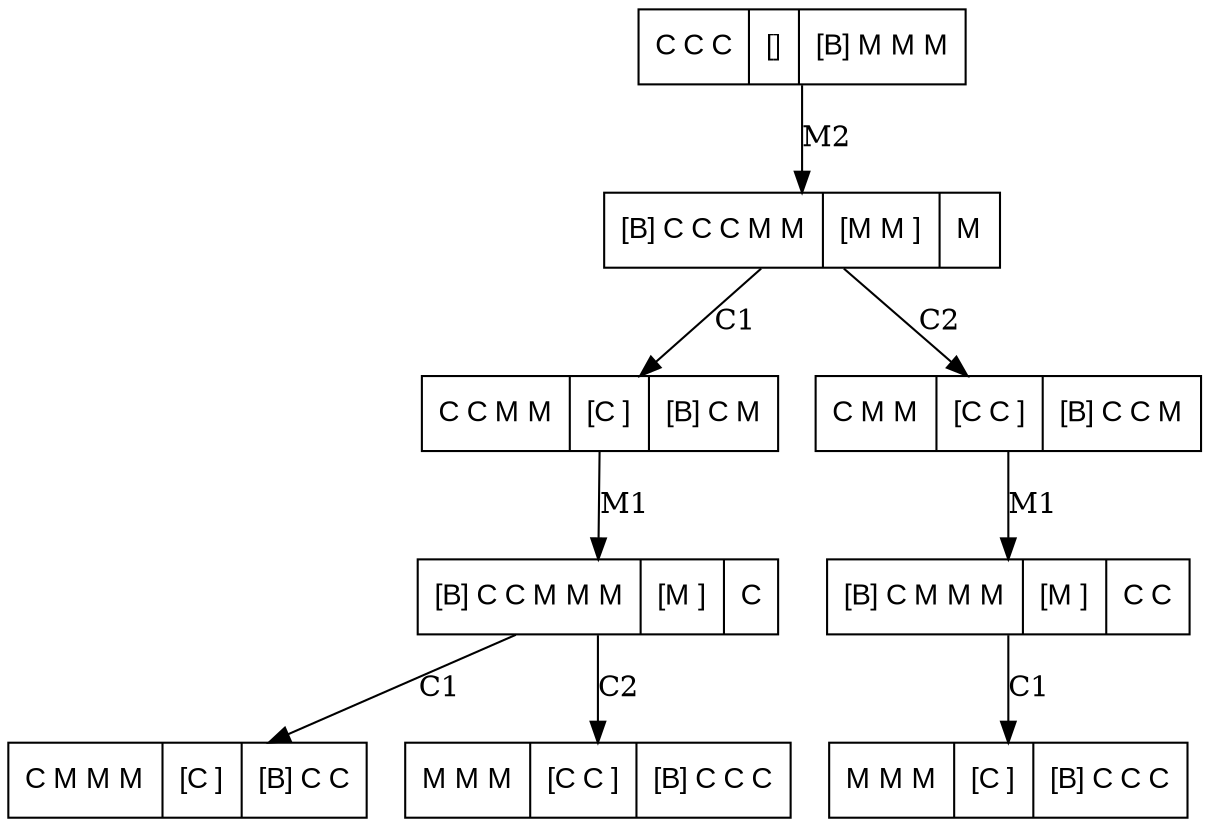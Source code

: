 digraph G {
 node [shape=record fontname=Arial];
v0 ->v2  [label=M2];
v2 ->v21  [label=C1];
v2 ->v22  [label=C2];
v21 ->v211  [label=M1];
v22 ->v221  [label=M1];
v211 ->v2111  [label=C1];
v211 ->v2112  [label=C2];
v221 ->v2211  [label=C1];
v0 [label="C C C  |       []      | [B] M M M "]
v2 [label="[B] C C C M M  |       [M M ]      | M "]
v21 [label="C C M M  |       [C ]      | [B] C M "]
v22 [label="C M M  |       [C C ]      | [B] C C M "]
v211 [label="[B] C C M M M  |       [M ]      | C "]
v221 [label="[B] C M M M  |       [M ]      | C C "]
v2111 [label="C M M M  |       [C ]      | [B] C C "]
v2112 [label="M M M  |       [C C ]      | [B] C C C "]
v2211 [label="M M M  |       [C ]      | [B] C C C "]
}
